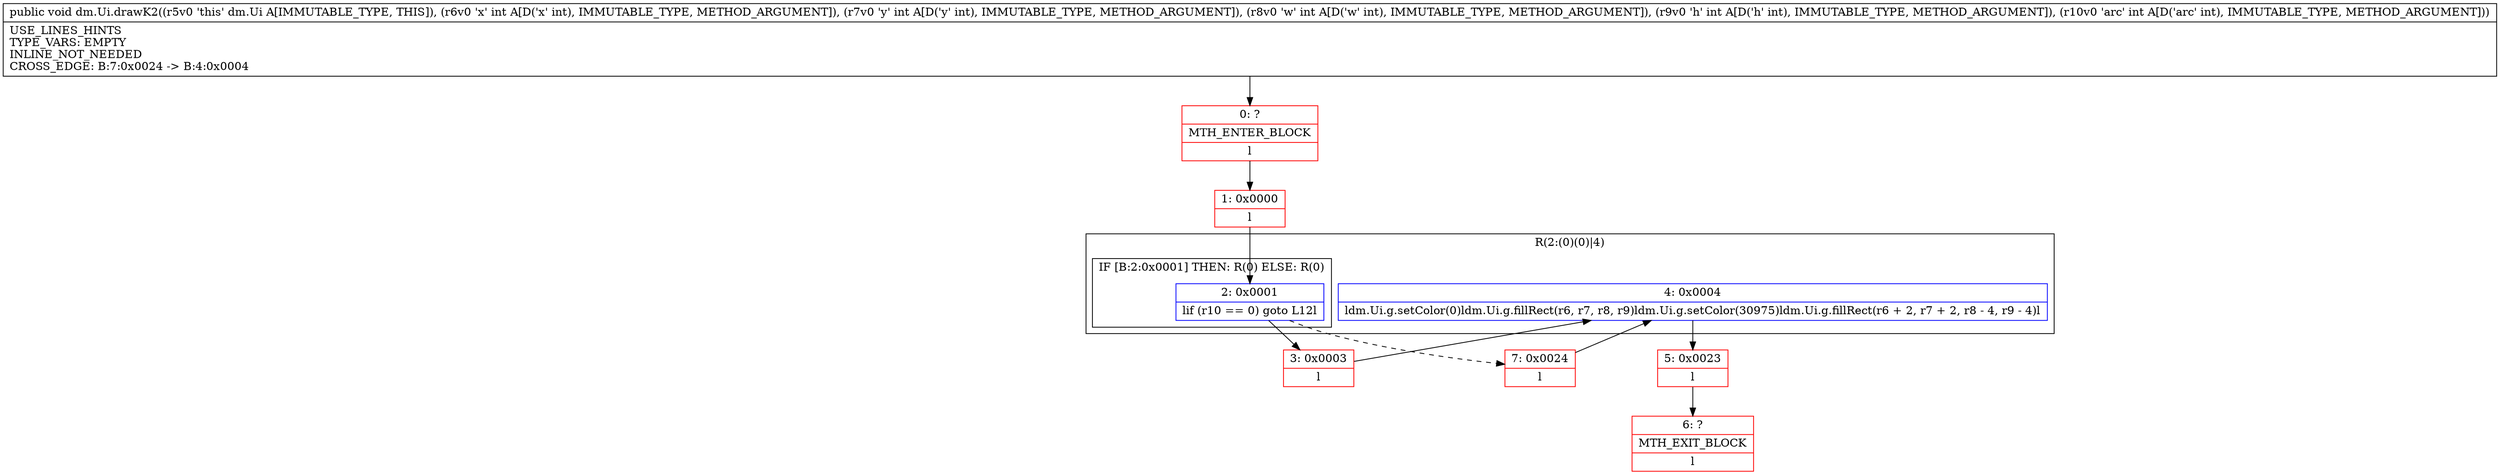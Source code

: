 digraph "CFG fordm.Ui.drawK2(IIIII)V" {
subgraph cluster_Region_244527365 {
label = "R(2:(0)(0)|4)";
node [shape=record,color=blue];
subgraph cluster_IfRegion_329527195 {
label = "IF [B:2:0x0001] THEN: R(0) ELSE: R(0)";
node [shape=record,color=blue];
Node_2 [shape=record,label="{2\:\ 0x0001|lif (r10 == 0) goto L12l}"];
subgraph cluster_Region_342893574 {
label = "R(0)";
node [shape=record,color=blue];
}
subgraph cluster_Region_1974292744 {
label = "R(0)";
node [shape=record,color=blue];
}
}
Node_4 [shape=record,label="{4\:\ 0x0004|ldm.Ui.g.setColor(0)ldm.Ui.g.fillRect(r6, r7, r8, r9)ldm.Ui.g.setColor(30975)ldm.Ui.g.fillRect(r6 + 2, r7 + 2, r8 \- 4, r9 \- 4)l}"];
}
Node_0 [shape=record,color=red,label="{0\:\ ?|MTH_ENTER_BLOCK\l|l}"];
Node_1 [shape=record,color=red,label="{1\:\ 0x0000|l}"];
Node_3 [shape=record,color=red,label="{3\:\ 0x0003|l}"];
Node_5 [shape=record,color=red,label="{5\:\ 0x0023|l}"];
Node_6 [shape=record,color=red,label="{6\:\ ?|MTH_EXIT_BLOCK\l|l}"];
Node_7 [shape=record,color=red,label="{7\:\ 0x0024|l}"];
MethodNode[shape=record,label="{public void dm.Ui.drawK2((r5v0 'this' dm.Ui A[IMMUTABLE_TYPE, THIS]), (r6v0 'x' int A[D('x' int), IMMUTABLE_TYPE, METHOD_ARGUMENT]), (r7v0 'y' int A[D('y' int), IMMUTABLE_TYPE, METHOD_ARGUMENT]), (r8v0 'w' int A[D('w' int), IMMUTABLE_TYPE, METHOD_ARGUMENT]), (r9v0 'h' int A[D('h' int), IMMUTABLE_TYPE, METHOD_ARGUMENT]), (r10v0 'arc' int A[D('arc' int), IMMUTABLE_TYPE, METHOD_ARGUMENT]))  | USE_LINES_HINTS\lTYPE_VARS: EMPTY\lINLINE_NOT_NEEDED\lCROSS_EDGE: B:7:0x0024 \-\> B:4:0x0004\l}"];
MethodNode -> Node_0;
Node_2 -> Node_3;
Node_2 -> Node_7[style=dashed];
Node_4 -> Node_5;
Node_0 -> Node_1;
Node_1 -> Node_2;
Node_3 -> Node_4;
Node_5 -> Node_6;
Node_7 -> Node_4;
}

